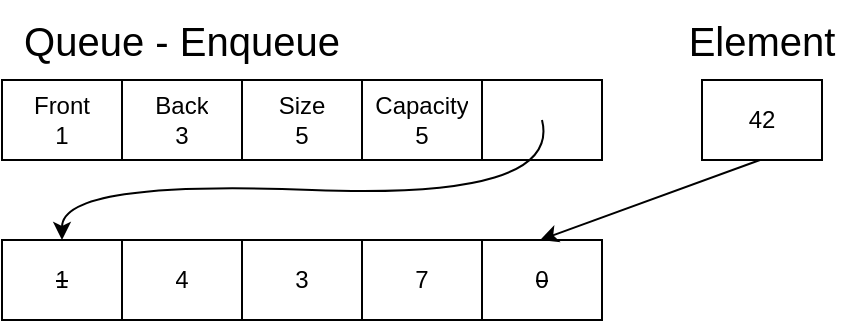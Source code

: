 <mxfile version="21.6.5" type="device">
  <diagram name="Page-1" id="VZIIqRRXdtm2IghGHygO">
    <mxGraphModel dx="794" dy="432" grid="1" gridSize="10" guides="1" tooltips="1" connect="1" arrows="1" fold="1" page="1" pageScale="1" pageWidth="1100" pageHeight="850" math="0" shadow="0">
      <root>
        <mxCell id="0" />
        <mxCell id="1" parent="0" />
        <mxCell id="1MLQh9KnPpvhQx9qxuVi-22" value="" style="shape=table;startSize=0;container=1;collapsible=0;childLayout=tableLayout;" vertex="1" parent="1">
          <mxGeometry x="40" y="40" width="300" height="40" as="geometry" />
        </mxCell>
        <mxCell id="1MLQh9KnPpvhQx9qxuVi-23" value="" style="shape=tableRow;horizontal=0;startSize=0;swimlaneHead=0;swimlaneBody=0;strokeColor=inherit;top=0;left=0;bottom=0;right=0;collapsible=0;dropTarget=0;fillColor=none;points=[[0,0.5],[1,0.5]];portConstraint=eastwest;" vertex="1" parent="1MLQh9KnPpvhQx9qxuVi-22">
          <mxGeometry width="300" height="40" as="geometry" />
        </mxCell>
        <mxCell id="1MLQh9KnPpvhQx9qxuVi-24" value="&lt;div&gt;Front&lt;/div&gt;1" style="shape=partialRectangle;html=1;whiteSpace=wrap;connectable=0;strokeColor=inherit;overflow=hidden;fillColor=none;top=0;left=0;bottom=0;right=0;pointerEvents=1;" vertex="1" parent="1MLQh9KnPpvhQx9qxuVi-23">
          <mxGeometry width="60" height="40" as="geometry">
            <mxRectangle width="60" height="40" as="alternateBounds" />
          </mxGeometry>
        </mxCell>
        <mxCell id="1MLQh9KnPpvhQx9qxuVi-25" value="&lt;div&gt;Back&lt;/div&gt;3" style="shape=partialRectangle;html=1;whiteSpace=wrap;connectable=0;strokeColor=inherit;overflow=hidden;fillColor=none;top=0;left=0;bottom=0;right=0;pointerEvents=1;" vertex="1" parent="1MLQh9KnPpvhQx9qxuVi-23">
          <mxGeometry x="60" width="60" height="40" as="geometry">
            <mxRectangle width="60" height="40" as="alternateBounds" />
          </mxGeometry>
        </mxCell>
        <mxCell id="1MLQh9KnPpvhQx9qxuVi-26" value="&lt;div&gt;Size&lt;/div&gt;5" style="shape=partialRectangle;html=1;whiteSpace=wrap;connectable=0;strokeColor=inherit;overflow=hidden;fillColor=none;top=0;left=0;bottom=0;right=0;pointerEvents=1;" vertex="1" parent="1MLQh9KnPpvhQx9qxuVi-23">
          <mxGeometry x="120" width="60" height="40" as="geometry">
            <mxRectangle width="60" height="40" as="alternateBounds" />
          </mxGeometry>
        </mxCell>
        <mxCell id="1MLQh9KnPpvhQx9qxuVi-27" value="&lt;div&gt;Capacity&lt;/div&gt;5" style="shape=partialRectangle;html=1;whiteSpace=wrap;connectable=0;strokeColor=inherit;overflow=hidden;fillColor=none;top=0;left=0;bottom=0;right=0;pointerEvents=1;" vertex="1" parent="1MLQh9KnPpvhQx9qxuVi-23">
          <mxGeometry x="180" width="60" height="40" as="geometry">
            <mxRectangle width="60" height="40" as="alternateBounds" />
          </mxGeometry>
        </mxCell>
        <mxCell id="1MLQh9KnPpvhQx9qxuVi-28" value="" style="shape=partialRectangle;html=1;whiteSpace=wrap;connectable=0;strokeColor=inherit;overflow=hidden;fillColor=none;top=0;left=0;bottom=0;right=0;pointerEvents=1;" vertex="1" parent="1MLQh9KnPpvhQx9qxuVi-23">
          <mxGeometry x="240" width="60" height="40" as="geometry">
            <mxRectangle width="60" height="40" as="alternateBounds" />
          </mxGeometry>
        </mxCell>
        <mxCell id="1MLQh9KnPpvhQx9qxuVi-29" value="&lt;font style=&quot;font-size: 20px;&quot;&gt;Queue - Enqueue&lt;br&gt;&lt;/font&gt;" style="text;html=1;strokeColor=none;fillColor=none;align=center;verticalAlign=middle;whiteSpace=wrap;rounded=0;" vertex="1" parent="1">
          <mxGeometry x="40" width="180" height="40" as="geometry" />
        </mxCell>
        <mxCell id="1MLQh9KnPpvhQx9qxuVi-30" value="" style="shape=table;startSize=0;container=1;collapsible=0;childLayout=tableLayout;" vertex="1" parent="1">
          <mxGeometry x="40" y="120" width="300" height="40" as="geometry" />
        </mxCell>
        <mxCell id="1MLQh9KnPpvhQx9qxuVi-31" value="" style="shape=tableRow;horizontal=0;startSize=0;swimlaneHead=0;swimlaneBody=0;strokeColor=inherit;top=0;left=0;bottom=0;right=0;collapsible=0;dropTarget=0;fillColor=none;points=[[0,0.5],[1,0.5]];portConstraint=eastwest;" vertex="1" parent="1MLQh9KnPpvhQx9qxuVi-30">
          <mxGeometry width="300" height="40" as="geometry" />
        </mxCell>
        <mxCell id="1MLQh9KnPpvhQx9qxuVi-32" value="&lt;strike&gt;1&lt;/strike&gt;" style="shape=partialRectangle;html=1;whiteSpace=wrap;connectable=0;strokeColor=inherit;overflow=hidden;fillColor=none;top=0;left=0;bottom=0;right=0;pointerEvents=1;" vertex="1" parent="1MLQh9KnPpvhQx9qxuVi-31">
          <mxGeometry width="60" height="40" as="geometry">
            <mxRectangle width="60" height="40" as="alternateBounds" />
          </mxGeometry>
        </mxCell>
        <mxCell id="1MLQh9KnPpvhQx9qxuVi-33" value="4" style="shape=partialRectangle;html=1;whiteSpace=wrap;connectable=0;strokeColor=inherit;overflow=hidden;fillColor=none;top=0;left=0;bottom=0;right=0;pointerEvents=1;" vertex="1" parent="1MLQh9KnPpvhQx9qxuVi-31">
          <mxGeometry x="60" width="60" height="40" as="geometry">
            <mxRectangle width="60" height="40" as="alternateBounds" />
          </mxGeometry>
        </mxCell>
        <mxCell id="1MLQh9KnPpvhQx9qxuVi-34" value="3" style="shape=partialRectangle;html=1;whiteSpace=wrap;connectable=0;strokeColor=inherit;overflow=hidden;fillColor=none;top=0;left=0;bottom=0;right=0;pointerEvents=1;" vertex="1" parent="1MLQh9KnPpvhQx9qxuVi-31">
          <mxGeometry x="120" width="60" height="40" as="geometry">
            <mxRectangle width="60" height="40" as="alternateBounds" />
          </mxGeometry>
        </mxCell>
        <mxCell id="1MLQh9KnPpvhQx9qxuVi-35" value="7" style="shape=partialRectangle;html=1;whiteSpace=wrap;connectable=0;strokeColor=inherit;overflow=hidden;fillColor=none;top=0;left=0;bottom=0;right=0;pointerEvents=1;" vertex="1" parent="1MLQh9KnPpvhQx9qxuVi-31">
          <mxGeometry x="180" width="60" height="40" as="geometry">
            <mxRectangle width="60" height="40" as="alternateBounds" />
          </mxGeometry>
        </mxCell>
        <mxCell id="1MLQh9KnPpvhQx9qxuVi-36" value="&lt;strike&gt;0&lt;/strike&gt;" style="shape=partialRectangle;html=1;whiteSpace=wrap;connectable=0;strokeColor=inherit;overflow=hidden;fillColor=none;top=0;left=0;bottom=0;right=0;pointerEvents=1;" vertex="1" parent="1MLQh9KnPpvhQx9qxuVi-31">
          <mxGeometry x="240" width="60" height="40" as="geometry">
            <mxRectangle width="60" height="40" as="alternateBounds" />
          </mxGeometry>
        </mxCell>
        <mxCell id="1MLQh9KnPpvhQx9qxuVi-37" value="" style="curved=1;endArrow=classic;html=1;rounded=0;entryX=0.1;entryY=0;entryDx=0;entryDy=0;entryPerimeter=0;" edge="1" parent="1" target="1MLQh9KnPpvhQx9qxuVi-31">
          <mxGeometry width="50" height="50" relative="1" as="geometry">
            <mxPoint x="310" y="60" as="sourcePoint" />
            <mxPoint x="360" y="10" as="targetPoint" />
            <Array as="points">
              <mxPoint x="320" y="100" />
              <mxPoint x="70" y="90" />
            </Array>
          </mxGeometry>
        </mxCell>
        <mxCell id="1MLQh9KnPpvhQx9qxuVi-38" value="" style="shape=table;startSize=0;container=1;collapsible=0;childLayout=tableLayout;" vertex="1" parent="1">
          <mxGeometry x="390" y="40" width="60" height="40" as="geometry" />
        </mxCell>
        <mxCell id="1MLQh9KnPpvhQx9qxuVi-39" value="" style="shape=tableRow;horizontal=0;startSize=0;swimlaneHead=0;swimlaneBody=0;strokeColor=inherit;top=0;left=0;bottom=0;right=0;collapsible=0;dropTarget=0;fillColor=none;points=[[0,0.5],[1,0.5]];portConstraint=eastwest;" vertex="1" parent="1MLQh9KnPpvhQx9qxuVi-38">
          <mxGeometry width="60" height="40" as="geometry" />
        </mxCell>
        <mxCell id="1MLQh9KnPpvhQx9qxuVi-40" value="42" style="shape=partialRectangle;html=1;whiteSpace=wrap;connectable=0;strokeColor=inherit;overflow=hidden;fillColor=none;top=0;left=0;bottom=0;right=0;pointerEvents=1;" vertex="1" parent="1MLQh9KnPpvhQx9qxuVi-39">
          <mxGeometry width="60" height="40" as="geometry">
            <mxRectangle width="60" height="40" as="alternateBounds" />
          </mxGeometry>
        </mxCell>
        <mxCell id="1MLQh9KnPpvhQx9qxuVi-41" value="&lt;font style=&quot;font-size: 20px;&quot;&gt;Element&lt;/font&gt;" style="text;html=1;strokeColor=none;fillColor=none;align=center;verticalAlign=middle;whiteSpace=wrap;rounded=0;" vertex="1" parent="1">
          <mxGeometry x="370" width="100" height="40" as="geometry" />
        </mxCell>
        <mxCell id="1MLQh9KnPpvhQx9qxuVi-42" value="" style="endArrow=classic;html=1;rounded=0;entryX=0.897;entryY=0;entryDx=0;entryDy=0;entryPerimeter=0;exitX=0.483;exitY=1;exitDx=0;exitDy=0;exitPerimeter=0;" edge="1" parent="1" source="1MLQh9KnPpvhQx9qxuVi-39" target="1MLQh9KnPpvhQx9qxuVi-31">
          <mxGeometry width="50" height="50" relative="1" as="geometry">
            <mxPoint x="420" y="110" as="sourcePoint" />
            <mxPoint x="480" y="90" as="targetPoint" />
          </mxGeometry>
        </mxCell>
      </root>
    </mxGraphModel>
  </diagram>
</mxfile>
